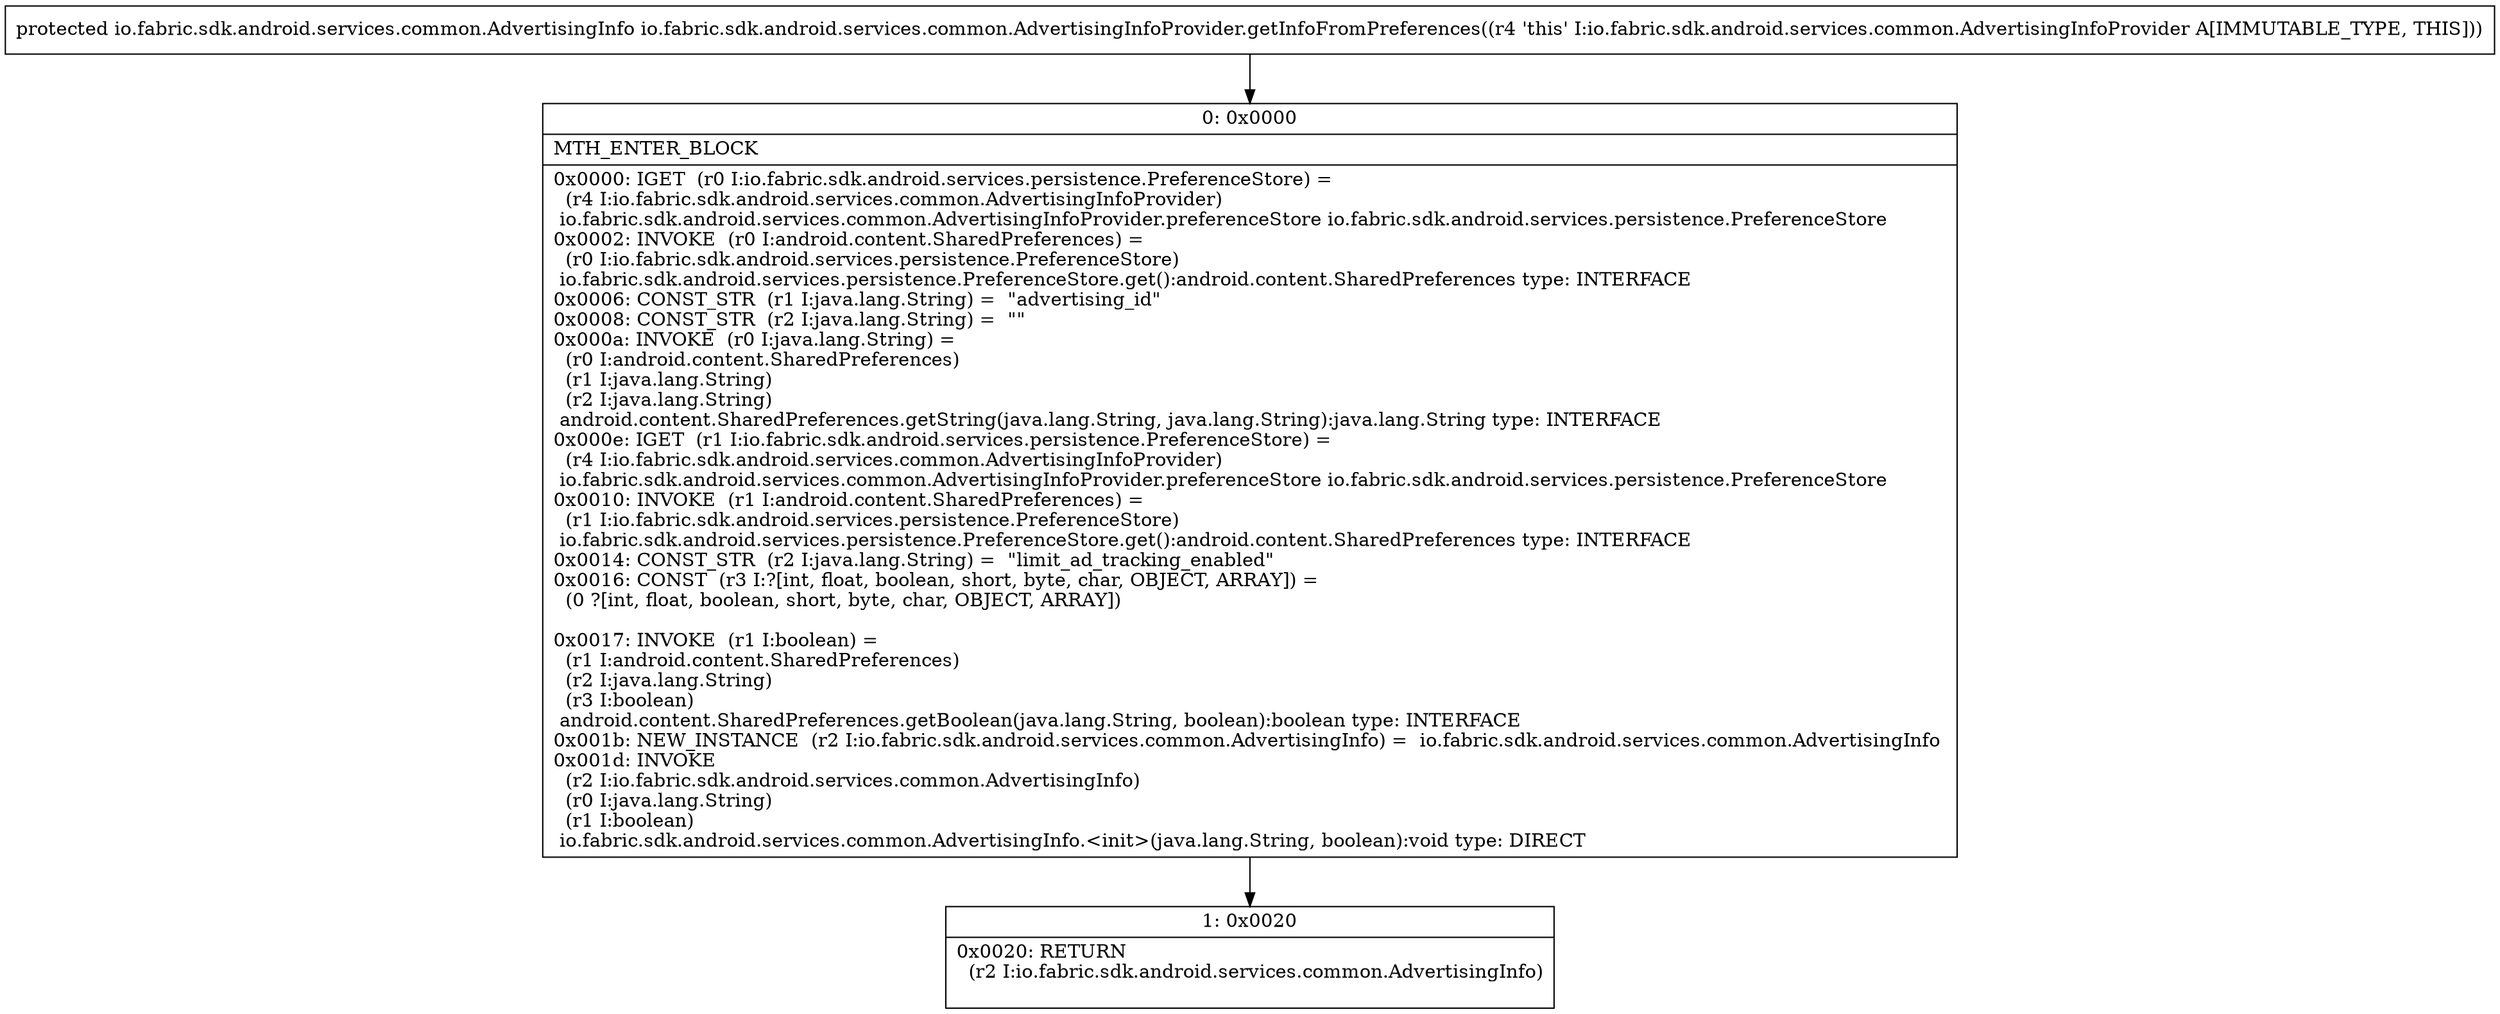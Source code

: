 digraph "CFG forio.fabric.sdk.android.services.common.AdvertisingInfoProvider.getInfoFromPreferences()Lio\/fabric\/sdk\/android\/services\/common\/AdvertisingInfo;" {
Node_0 [shape=record,label="{0\:\ 0x0000|MTH_ENTER_BLOCK\l|0x0000: IGET  (r0 I:io.fabric.sdk.android.services.persistence.PreferenceStore) = \l  (r4 I:io.fabric.sdk.android.services.common.AdvertisingInfoProvider)\l io.fabric.sdk.android.services.common.AdvertisingInfoProvider.preferenceStore io.fabric.sdk.android.services.persistence.PreferenceStore \l0x0002: INVOKE  (r0 I:android.content.SharedPreferences) = \l  (r0 I:io.fabric.sdk.android.services.persistence.PreferenceStore)\l io.fabric.sdk.android.services.persistence.PreferenceStore.get():android.content.SharedPreferences type: INTERFACE \l0x0006: CONST_STR  (r1 I:java.lang.String) =  \"advertising_id\" \l0x0008: CONST_STR  (r2 I:java.lang.String) =  \"\" \l0x000a: INVOKE  (r0 I:java.lang.String) = \l  (r0 I:android.content.SharedPreferences)\l  (r1 I:java.lang.String)\l  (r2 I:java.lang.String)\l android.content.SharedPreferences.getString(java.lang.String, java.lang.String):java.lang.String type: INTERFACE \l0x000e: IGET  (r1 I:io.fabric.sdk.android.services.persistence.PreferenceStore) = \l  (r4 I:io.fabric.sdk.android.services.common.AdvertisingInfoProvider)\l io.fabric.sdk.android.services.common.AdvertisingInfoProvider.preferenceStore io.fabric.sdk.android.services.persistence.PreferenceStore \l0x0010: INVOKE  (r1 I:android.content.SharedPreferences) = \l  (r1 I:io.fabric.sdk.android.services.persistence.PreferenceStore)\l io.fabric.sdk.android.services.persistence.PreferenceStore.get():android.content.SharedPreferences type: INTERFACE \l0x0014: CONST_STR  (r2 I:java.lang.String) =  \"limit_ad_tracking_enabled\" \l0x0016: CONST  (r3 I:?[int, float, boolean, short, byte, char, OBJECT, ARRAY]) = \l  (0 ?[int, float, boolean, short, byte, char, OBJECT, ARRAY])\l \l0x0017: INVOKE  (r1 I:boolean) = \l  (r1 I:android.content.SharedPreferences)\l  (r2 I:java.lang.String)\l  (r3 I:boolean)\l android.content.SharedPreferences.getBoolean(java.lang.String, boolean):boolean type: INTERFACE \l0x001b: NEW_INSTANCE  (r2 I:io.fabric.sdk.android.services.common.AdvertisingInfo) =  io.fabric.sdk.android.services.common.AdvertisingInfo \l0x001d: INVOKE  \l  (r2 I:io.fabric.sdk.android.services.common.AdvertisingInfo)\l  (r0 I:java.lang.String)\l  (r1 I:boolean)\l io.fabric.sdk.android.services.common.AdvertisingInfo.\<init\>(java.lang.String, boolean):void type: DIRECT \l}"];
Node_1 [shape=record,label="{1\:\ 0x0020|0x0020: RETURN  \l  (r2 I:io.fabric.sdk.android.services.common.AdvertisingInfo)\l \l}"];
MethodNode[shape=record,label="{protected io.fabric.sdk.android.services.common.AdvertisingInfo io.fabric.sdk.android.services.common.AdvertisingInfoProvider.getInfoFromPreferences((r4 'this' I:io.fabric.sdk.android.services.common.AdvertisingInfoProvider A[IMMUTABLE_TYPE, THIS])) }"];
MethodNode -> Node_0;
Node_0 -> Node_1;
}

